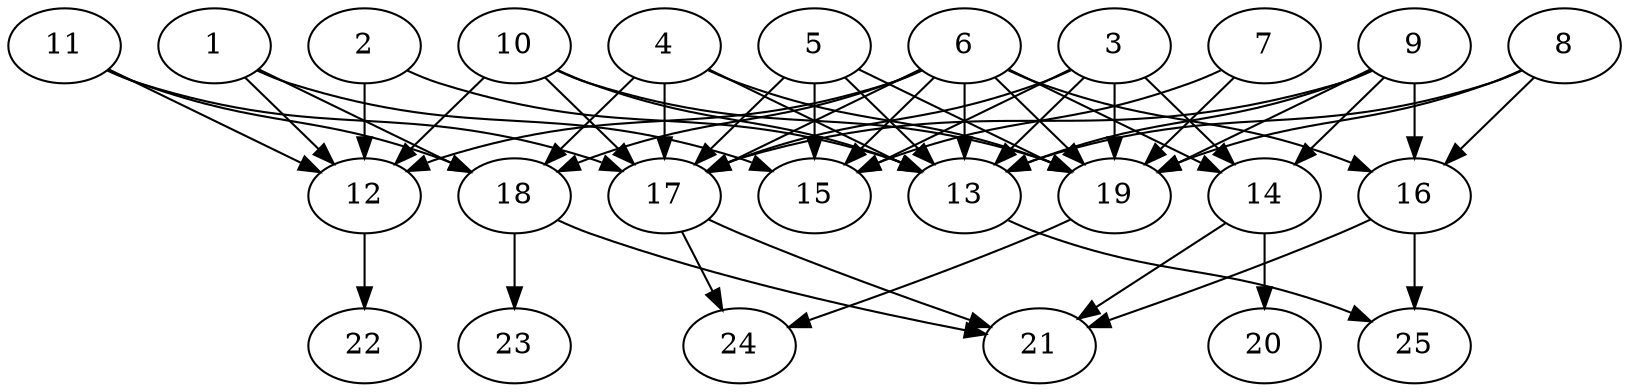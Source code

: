 // DAG automatically generated by daggen at Tue Aug  6 16:26:47 2019
// ./daggen --dot -n 25 --ccr 0.3 --fat 0.7 --regular 0.5 --density 0.8 --mindata 5242880 --maxdata 52428800 
digraph G {
  1 [size="159651840", alpha="0.10", expect_size="47895552"] 
  1 -> 12 [size ="47895552"]
  1 -> 15 [size ="47895552"]
  1 -> 18 [size ="47895552"]
  2 [size="47534080", alpha="0.10", expect_size="14260224"] 
  2 -> 12 [size ="14260224"]
  2 -> 13 [size ="14260224"]
  3 [size="174151680", alpha="0.17", expect_size="52245504"] 
  3 -> 13 [size ="52245504"]
  3 -> 14 [size ="52245504"]
  3 -> 15 [size ="52245504"]
  3 -> 17 [size ="52245504"]
  3 -> 19 [size ="52245504"]
  4 [size="97696427", alpha="0.16", expect_size="29308928"] 
  4 -> 13 [size ="29308928"]
  4 -> 17 [size ="29308928"]
  4 -> 18 [size ="29308928"]
  4 -> 19 [size ="29308928"]
  5 [size="59194027", alpha="0.16", expect_size="17758208"] 
  5 -> 13 [size ="17758208"]
  5 -> 15 [size ="17758208"]
  5 -> 17 [size ="17758208"]
  5 -> 19 [size ="17758208"]
  6 [size="93805227", alpha="0.06", expect_size="28141568"] 
  6 -> 12 [size ="28141568"]
  6 -> 13 [size ="28141568"]
  6 -> 14 [size ="28141568"]
  6 -> 15 [size ="28141568"]
  6 -> 16 [size ="28141568"]
  6 -> 17 [size ="28141568"]
  6 -> 18 [size ="28141568"]
  6 -> 19 [size ="28141568"]
  7 [size="157962240", alpha="0.18", expect_size="47388672"] 
  7 -> 15 [size ="47388672"]
  7 -> 19 [size ="47388672"]
  8 [size="167430827", alpha="0.08", expect_size="50229248"] 
  8 -> 13 [size ="50229248"]
  8 -> 16 [size ="50229248"]
  8 -> 19 [size ="50229248"]
  9 [size="108550827", alpha="0.03", expect_size="32565248"] 
  9 -> 13 [size ="32565248"]
  9 -> 14 [size ="32565248"]
  9 -> 16 [size ="32565248"]
  9 -> 17 [size ="32565248"]
  9 -> 19 [size ="32565248"]
  10 [size="48312320", alpha="0.11", expect_size="14493696"] 
  10 -> 12 [size ="14493696"]
  10 -> 13 [size ="14493696"]
  10 -> 17 [size ="14493696"]
  10 -> 19 [size ="14493696"]
  11 [size="167004160", alpha="0.06", expect_size="50101248"] 
  11 -> 12 [size ="50101248"]
  11 -> 17 [size ="50101248"]
  11 -> 18 [size ="50101248"]
  12 [size="84643840", alpha="0.04", expect_size="25393152"] 
  12 -> 22 [size ="25393152"]
  13 [size="164826453", alpha="0.09", expect_size="49447936"] 
  13 -> 25 [size ="49447936"]
  14 [size="139236693", alpha="0.15", expect_size="41771008"] 
  14 -> 20 [size ="41771008"]
  14 -> 21 [size ="41771008"]
  15 [size="106523307", alpha="0.05", expect_size="31956992"] 
  16 [size="75335680", alpha="0.18", expect_size="22600704"] 
  16 -> 21 [size ="22600704"]
  16 -> 25 [size ="22600704"]
  17 [size="126081707", alpha="0.17", expect_size="37824512"] 
  17 -> 21 [size ="37824512"]
  17 -> 24 [size ="37824512"]
  18 [size="108656640", alpha="0.11", expect_size="32596992"] 
  18 -> 21 [size ="32596992"]
  18 -> 23 [size ="32596992"]
  19 [size="168611840", alpha="0.08", expect_size="50583552"] 
  19 -> 24 [size ="50583552"]
  20 [size="35222187", alpha="0.19", expect_size="10566656"] 
  21 [size="121101653", alpha="0.08", expect_size="36330496"] 
  22 [size="170028373", alpha="0.01", expect_size="51008512"] 
  23 [size="42117120", alpha="0.14", expect_size="12635136"] 
  24 [size="115073707", alpha="0.17", expect_size="34522112"] 
  25 [size="74356053", alpha="0.06", expect_size="22306816"] 
}
